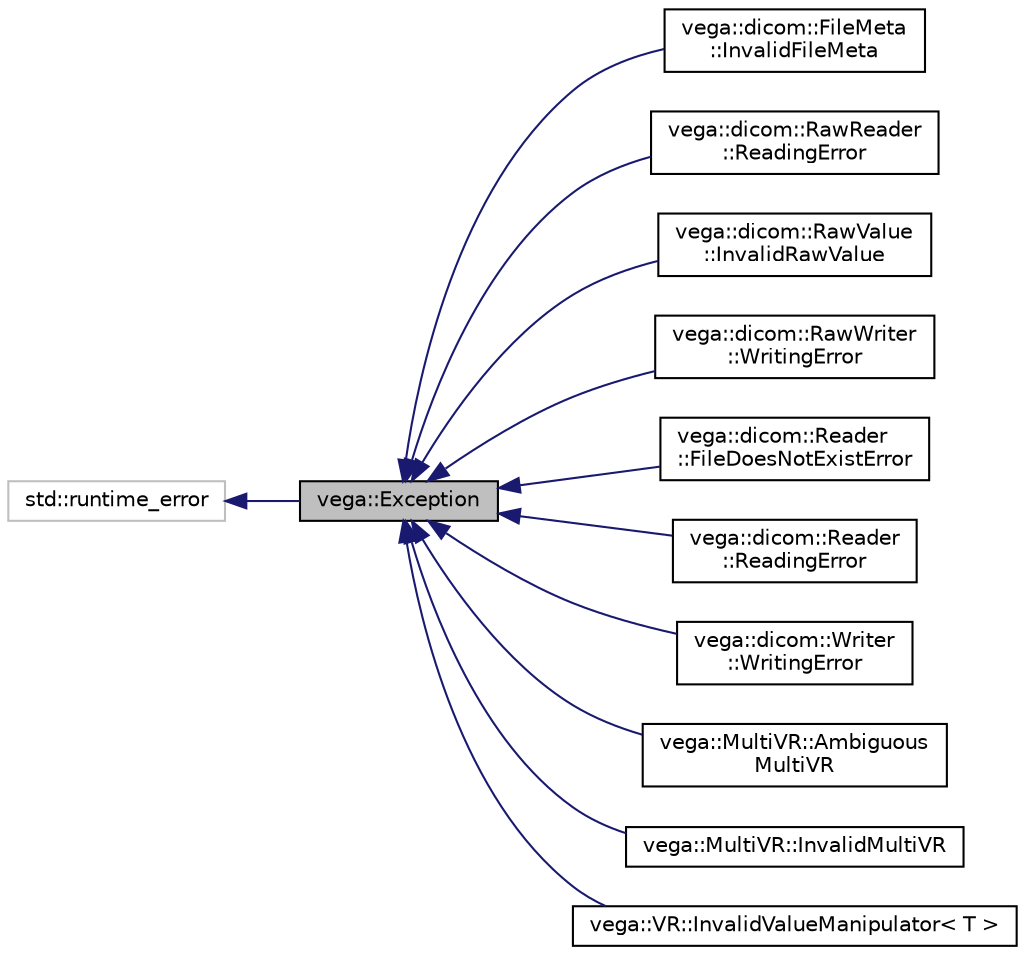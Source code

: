 digraph "vega::Exception"
{
  edge [fontname="Helvetica",fontsize="10",labelfontname="Helvetica",labelfontsize="10"];
  node [fontname="Helvetica",fontsize="10",shape=record];
  rankdir="LR";
  Node0 [label="vega::Exception",height=0.2,width=0.4,color="black", fillcolor="grey75", style="filled", fontcolor="black"];
  Node1 -> Node0 [dir="back",color="midnightblue",fontsize="10",style="solid",fontname="Helvetica"];
  Node1 [label="std::runtime_error",height=0.2,width=0.4,color="grey75", fillcolor="white", style="filled"];
  Node0 -> Node2 [dir="back",color="midnightblue",fontsize="10",style="solid",fontname="Helvetica"];
  Node2 [label="vega::dicom::FileMeta\l::InvalidFileMeta",height=0.2,width=0.4,color="black", fillcolor="white", style="filled",URL="$classvega_1_1dicom_1_1FileMeta_1_1InvalidFileMeta.html"];
  Node0 -> Node3 [dir="back",color="midnightblue",fontsize="10",style="solid",fontname="Helvetica"];
  Node3 [label="vega::dicom::RawReader\l::ReadingError",height=0.2,width=0.4,color="black", fillcolor="white", style="filled",URL="$classvega_1_1dicom_1_1RawReader_1_1ReadingError.html"];
  Node0 -> Node4 [dir="back",color="midnightblue",fontsize="10",style="solid",fontname="Helvetica"];
  Node4 [label="vega::dicom::RawValue\l::InvalidRawValue",height=0.2,width=0.4,color="black", fillcolor="white", style="filled",URL="$classvega_1_1dicom_1_1RawValue_1_1InvalidRawValue.html"];
  Node0 -> Node5 [dir="back",color="midnightblue",fontsize="10",style="solid",fontname="Helvetica"];
  Node5 [label="vega::dicom::RawWriter\l::WritingError",height=0.2,width=0.4,color="black", fillcolor="white", style="filled",URL="$classvega_1_1dicom_1_1RawWriter_1_1WritingError.html"];
  Node0 -> Node6 [dir="back",color="midnightblue",fontsize="10",style="solid",fontname="Helvetica"];
  Node6 [label="vega::dicom::Reader\l::FileDoesNotExistError",height=0.2,width=0.4,color="black", fillcolor="white", style="filled",URL="$classvega_1_1dicom_1_1Reader_1_1FileDoesNotExistError.html"];
  Node0 -> Node7 [dir="back",color="midnightblue",fontsize="10",style="solid",fontname="Helvetica"];
  Node7 [label="vega::dicom::Reader\l::ReadingError",height=0.2,width=0.4,color="black", fillcolor="white", style="filled",URL="$classvega_1_1dicom_1_1Reader_1_1ReadingError.html"];
  Node0 -> Node8 [dir="back",color="midnightblue",fontsize="10",style="solid",fontname="Helvetica"];
  Node8 [label="vega::dicom::Writer\l::WritingError",height=0.2,width=0.4,color="black", fillcolor="white", style="filled",URL="$classvega_1_1dicom_1_1Writer_1_1WritingError.html"];
  Node0 -> Node9 [dir="back",color="midnightblue",fontsize="10",style="solid",fontname="Helvetica"];
  Node9 [label="vega::MultiVR::Ambiguous\lMultiVR",height=0.2,width=0.4,color="black", fillcolor="white", style="filled",URL="$classvega_1_1MultiVR_1_1AmbiguousMultiVR.html"];
  Node0 -> Node10 [dir="back",color="midnightblue",fontsize="10",style="solid",fontname="Helvetica"];
  Node10 [label="vega::MultiVR::InvalidMultiVR",height=0.2,width=0.4,color="black", fillcolor="white", style="filled",URL="$classvega_1_1MultiVR_1_1InvalidMultiVR.html"];
  Node0 -> Node11 [dir="back",color="midnightblue",fontsize="10",style="solid",fontname="Helvetica"];
  Node11 [label="vega::VR::InvalidValueManipulator\< T \>",height=0.2,width=0.4,color="black", fillcolor="white", style="filled",URL="$classvega_1_1VR_1_1InvalidValueManipulator.html"];
}
